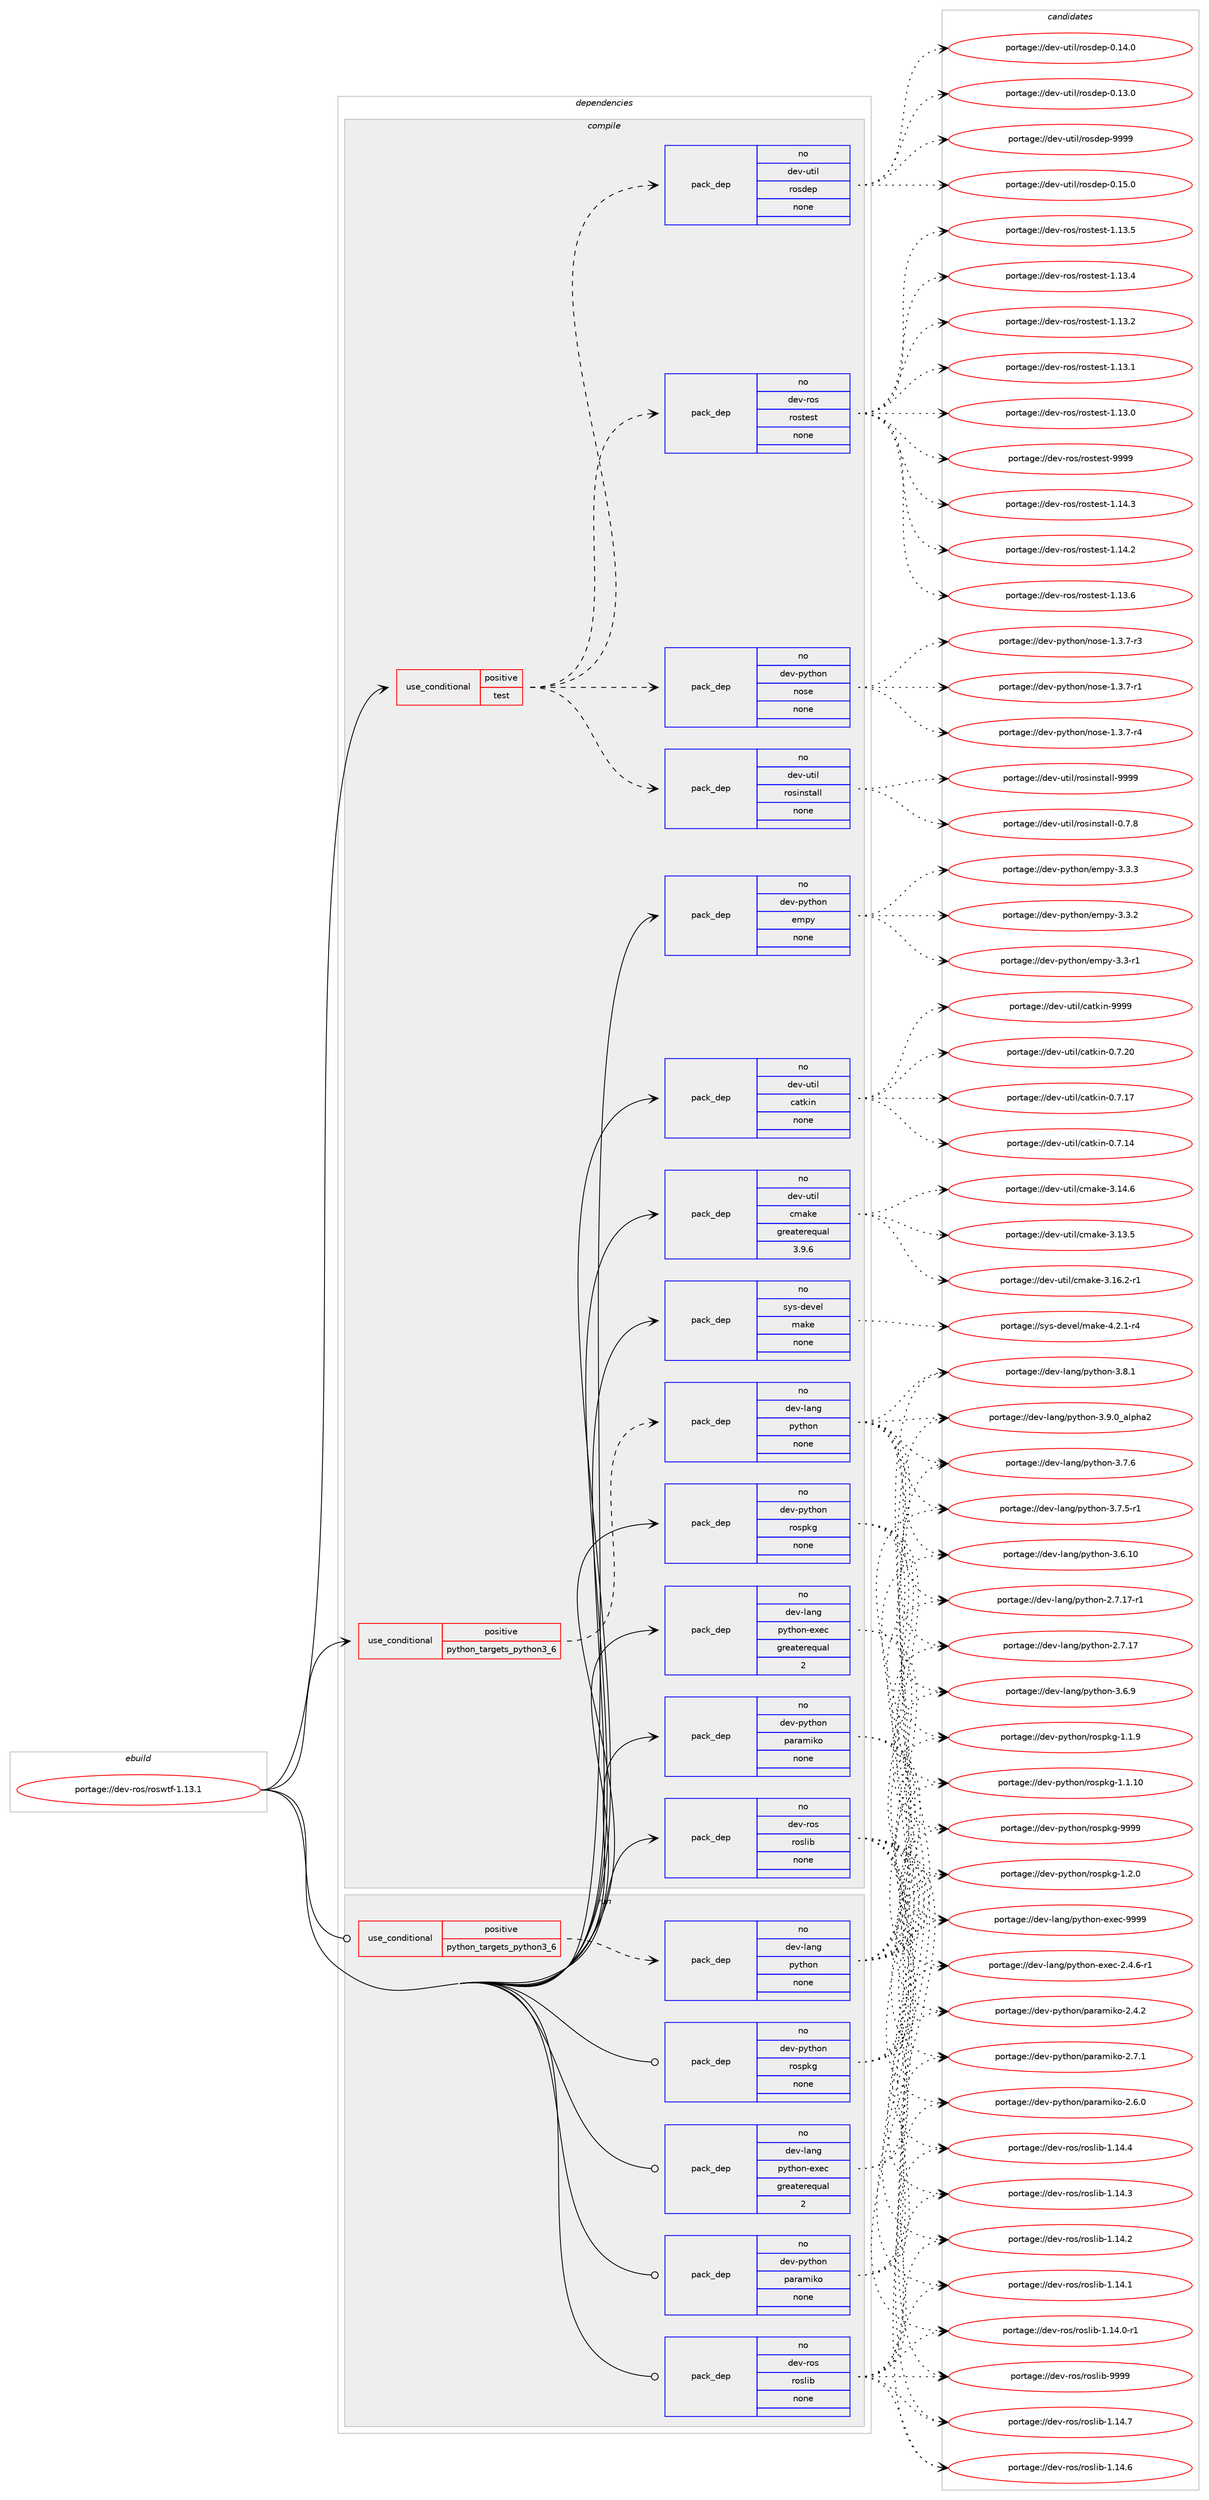 digraph prolog {

# *************
# Graph options
# *************

newrank=true;
concentrate=true;
compound=true;
graph [rankdir=LR,fontname=Helvetica,fontsize=10,ranksep=1.5];#, ranksep=2.5, nodesep=0.2];
edge  [arrowhead=vee];
node  [fontname=Helvetica,fontsize=10];

# **********
# The ebuild
# **********

subgraph cluster_leftcol {
color=gray;
rank=same;
label=<<i>ebuild</i>>;
id [label="portage://dev-ros/roswtf-1.13.1", color=red, width=4, href="../dev-ros/roswtf-1.13.1.svg"];
}

# ****************
# The dependencies
# ****************

subgraph cluster_midcol {
color=gray;
label=<<i>dependencies</i>>;
subgraph cluster_compile {
fillcolor="#eeeeee";
style=filled;
label=<<i>compile</i>>;
subgraph cond97209 {
dependency383882 [label=<<TABLE BORDER="0" CELLBORDER="1" CELLSPACING="0" CELLPADDING="4"><TR><TD ROWSPAN="3" CELLPADDING="10">use_conditional</TD></TR><TR><TD>positive</TD></TR><TR><TD>python_targets_python3_6</TD></TR></TABLE>>, shape=none, color=red];
subgraph pack281820 {
dependency383883 [label=<<TABLE BORDER="0" CELLBORDER="1" CELLSPACING="0" CELLPADDING="4" WIDTH="220"><TR><TD ROWSPAN="6" CELLPADDING="30">pack_dep</TD></TR><TR><TD WIDTH="110">no</TD></TR><TR><TD>dev-lang</TD></TR><TR><TD>python</TD></TR><TR><TD>none</TD></TR><TR><TD></TD></TR></TABLE>>, shape=none, color=blue];
}
dependency383882:e -> dependency383883:w [weight=20,style="dashed",arrowhead="vee"];
}
id:e -> dependency383882:w [weight=20,style="solid",arrowhead="vee"];
subgraph cond97210 {
dependency383884 [label=<<TABLE BORDER="0" CELLBORDER="1" CELLSPACING="0" CELLPADDING="4"><TR><TD ROWSPAN="3" CELLPADDING="10">use_conditional</TD></TR><TR><TD>positive</TD></TR><TR><TD>test</TD></TR></TABLE>>, shape=none, color=red];
subgraph pack281821 {
dependency383885 [label=<<TABLE BORDER="0" CELLBORDER="1" CELLSPACING="0" CELLPADDING="4" WIDTH="220"><TR><TD ROWSPAN="6" CELLPADDING="30">pack_dep</TD></TR><TR><TD WIDTH="110">no</TD></TR><TR><TD>dev-ros</TD></TR><TR><TD>rostest</TD></TR><TR><TD>none</TD></TR><TR><TD></TD></TR></TABLE>>, shape=none, color=blue];
}
dependency383884:e -> dependency383885:w [weight=20,style="dashed",arrowhead="vee"];
subgraph pack281822 {
dependency383886 [label=<<TABLE BORDER="0" CELLBORDER="1" CELLSPACING="0" CELLPADDING="4" WIDTH="220"><TR><TD ROWSPAN="6" CELLPADDING="30">pack_dep</TD></TR><TR><TD WIDTH="110">no</TD></TR><TR><TD>dev-util</TD></TR><TR><TD>rosdep</TD></TR><TR><TD>none</TD></TR><TR><TD></TD></TR></TABLE>>, shape=none, color=blue];
}
dependency383884:e -> dependency383886:w [weight=20,style="dashed",arrowhead="vee"];
subgraph pack281823 {
dependency383887 [label=<<TABLE BORDER="0" CELLBORDER="1" CELLSPACING="0" CELLPADDING="4" WIDTH="220"><TR><TD ROWSPAN="6" CELLPADDING="30">pack_dep</TD></TR><TR><TD WIDTH="110">no</TD></TR><TR><TD>dev-util</TD></TR><TR><TD>rosinstall</TD></TR><TR><TD>none</TD></TR><TR><TD></TD></TR></TABLE>>, shape=none, color=blue];
}
dependency383884:e -> dependency383887:w [weight=20,style="dashed",arrowhead="vee"];
subgraph pack281824 {
dependency383888 [label=<<TABLE BORDER="0" CELLBORDER="1" CELLSPACING="0" CELLPADDING="4" WIDTH="220"><TR><TD ROWSPAN="6" CELLPADDING="30">pack_dep</TD></TR><TR><TD WIDTH="110">no</TD></TR><TR><TD>dev-python</TD></TR><TR><TD>nose</TD></TR><TR><TD>none</TD></TR><TR><TD></TD></TR></TABLE>>, shape=none, color=blue];
}
dependency383884:e -> dependency383888:w [weight=20,style="dashed",arrowhead="vee"];
}
id:e -> dependency383884:w [weight=20,style="solid",arrowhead="vee"];
subgraph pack281825 {
dependency383889 [label=<<TABLE BORDER="0" CELLBORDER="1" CELLSPACING="0" CELLPADDING="4" WIDTH="220"><TR><TD ROWSPAN="6" CELLPADDING="30">pack_dep</TD></TR><TR><TD WIDTH="110">no</TD></TR><TR><TD>dev-lang</TD></TR><TR><TD>python-exec</TD></TR><TR><TD>greaterequal</TD></TR><TR><TD>2</TD></TR></TABLE>>, shape=none, color=blue];
}
id:e -> dependency383889:w [weight=20,style="solid",arrowhead="vee"];
subgraph pack281826 {
dependency383890 [label=<<TABLE BORDER="0" CELLBORDER="1" CELLSPACING="0" CELLPADDING="4" WIDTH="220"><TR><TD ROWSPAN="6" CELLPADDING="30">pack_dep</TD></TR><TR><TD WIDTH="110">no</TD></TR><TR><TD>dev-python</TD></TR><TR><TD>empy</TD></TR><TR><TD>none</TD></TR><TR><TD></TD></TR></TABLE>>, shape=none, color=blue];
}
id:e -> dependency383890:w [weight=20,style="solid",arrowhead="vee"];
subgraph pack281827 {
dependency383891 [label=<<TABLE BORDER="0" CELLBORDER="1" CELLSPACING="0" CELLPADDING="4" WIDTH="220"><TR><TD ROWSPAN="6" CELLPADDING="30">pack_dep</TD></TR><TR><TD WIDTH="110">no</TD></TR><TR><TD>dev-python</TD></TR><TR><TD>paramiko</TD></TR><TR><TD>none</TD></TR><TR><TD></TD></TR></TABLE>>, shape=none, color=blue];
}
id:e -> dependency383891:w [weight=20,style="solid",arrowhead="vee"];
subgraph pack281828 {
dependency383892 [label=<<TABLE BORDER="0" CELLBORDER="1" CELLSPACING="0" CELLPADDING="4" WIDTH="220"><TR><TD ROWSPAN="6" CELLPADDING="30">pack_dep</TD></TR><TR><TD WIDTH="110">no</TD></TR><TR><TD>dev-python</TD></TR><TR><TD>rospkg</TD></TR><TR><TD>none</TD></TR><TR><TD></TD></TR></TABLE>>, shape=none, color=blue];
}
id:e -> dependency383892:w [weight=20,style="solid",arrowhead="vee"];
subgraph pack281829 {
dependency383893 [label=<<TABLE BORDER="0" CELLBORDER="1" CELLSPACING="0" CELLPADDING="4" WIDTH="220"><TR><TD ROWSPAN="6" CELLPADDING="30">pack_dep</TD></TR><TR><TD WIDTH="110">no</TD></TR><TR><TD>dev-ros</TD></TR><TR><TD>roslib</TD></TR><TR><TD>none</TD></TR><TR><TD></TD></TR></TABLE>>, shape=none, color=blue];
}
id:e -> dependency383893:w [weight=20,style="solid",arrowhead="vee"];
subgraph pack281830 {
dependency383894 [label=<<TABLE BORDER="0" CELLBORDER="1" CELLSPACING="0" CELLPADDING="4" WIDTH="220"><TR><TD ROWSPAN="6" CELLPADDING="30">pack_dep</TD></TR><TR><TD WIDTH="110">no</TD></TR><TR><TD>dev-util</TD></TR><TR><TD>catkin</TD></TR><TR><TD>none</TD></TR><TR><TD></TD></TR></TABLE>>, shape=none, color=blue];
}
id:e -> dependency383894:w [weight=20,style="solid",arrowhead="vee"];
subgraph pack281831 {
dependency383895 [label=<<TABLE BORDER="0" CELLBORDER="1" CELLSPACING="0" CELLPADDING="4" WIDTH="220"><TR><TD ROWSPAN="6" CELLPADDING="30">pack_dep</TD></TR><TR><TD WIDTH="110">no</TD></TR><TR><TD>dev-util</TD></TR><TR><TD>cmake</TD></TR><TR><TD>greaterequal</TD></TR><TR><TD>3.9.6</TD></TR></TABLE>>, shape=none, color=blue];
}
id:e -> dependency383895:w [weight=20,style="solid",arrowhead="vee"];
subgraph pack281832 {
dependency383896 [label=<<TABLE BORDER="0" CELLBORDER="1" CELLSPACING="0" CELLPADDING="4" WIDTH="220"><TR><TD ROWSPAN="6" CELLPADDING="30">pack_dep</TD></TR><TR><TD WIDTH="110">no</TD></TR><TR><TD>sys-devel</TD></TR><TR><TD>make</TD></TR><TR><TD>none</TD></TR><TR><TD></TD></TR></TABLE>>, shape=none, color=blue];
}
id:e -> dependency383896:w [weight=20,style="solid",arrowhead="vee"];
}
subgraph cluster_compileandrun {
fillcolor="#eeeeee";
style=filled;
label=<<i>compile and run</i>>;
}
subgraph cluster_run {
fillcolor="#eeeeee";
style=filled;
label=<<i>run</i>>;
subgraph cond97211 {
dependency383897 [label=<<TABLE BORDER="0" CELLBORDER="1" CELLSPACING="0" CELLPADDING="4"><TR><TD ROWSPAN="3" CELLPADDING="10">use_conditional</TD></TR><TR><TD>positive</TD></TR><TR><TD>python_targets_python3_6</TD></TR></TABLE>>, shape=none, color=red];
subgraph pack281833 {
dependency383898 [label=<<TABLE BORDER="0" CELLBORDER="1" CELLSPACING="0" CELLPADDING="4" WIDTH="220"><TR><TD ROWSPAN="6" CELLPADDING="30">pack_dep</TD></TR><TR><TD WIDTH="110">no</TD></TR><TR><TD>dev-lang</TD></TR><TR><TD>python</TD></TR><TR><TD>none</TD></TR><TR><TD></TD></TR></TABLE>>, shape=none, color=blue];
}
dependency383897:e -> dependency383898:w [weight=20,style="dashed",arrowhead="vee"];
}
id:e -> dependency383897:w [weight=20,style="solid",arrowhead="odot"];
subgraph pack281834 {
dependency383899 [label=<<TABLE BORDER="0" CELLBORDER="1" CELLSPACING="0" CELLPADDING="4" WIDTH="220"><TR><TD ROWSPAN="6" CELLPADDING="30">pack_dep</TD></TR><TR><TD WIDTH="110">no</TD></TR><TR><TD>dev-lang</TD></TR><TR><TD>python-exec</TD></TR><TR><TD>greaterequal</TD></TR><TR><TD>2</TD></TR></TABLE>>, shape=none, color=blue];
}
id:e -> dependency383899:w [weight=20,style="solid",arrowhead="odot"];
subgraph pack281835 {
dependency383900 [label=<<TABLE BORDER="0" CELLBORDER="1" CELLSPACING="0" CELLPADDING="4" WIDTH="220"><TR><TD ROWSPAN="6" CELLPADDING="30">pack_dep</TD></TR><TR><TD WIDTH="110">no</TD></TR><TR><TD>dev-python</TD></TR><TR><TD>paramiko</TD></TR><TR><TD>none</TD></TR><TR><TD></TD></TR></TABLE>>, shape=none, color=blue];
}
id:e -> dependency383900:w [weight=20,style="solid",arrowhead="odot"];
subgraph pack281836 {
dependency383901 [label=<<TABLE BORDER="0" CELLBORDER="1" CELLSPACING="0" CELLPADDING="4" WIDTH="220"><TR><TD ROWSPAN="6" CELLPADDING="30">pack_dep</TD></TR><TR><TD WIDTH="110">no</TD></TR><TR><TD>dev-python</TD></TR><TR><TD>rospkg</TD></TR><TR><TD>none</TD></TR><TR><TD></TD></TR></TABLE>>, shape=none, color=blue];
}
id:e -> dependency383901:w [weight=20,style="solid",arrowhead="odot"];
subgraph pack281837 {
dependency383902 [label=<<TABLE BORDER="0" CELLBORDER="1" CELLSPACING="0" CELLPADDING="4" WIDTH="220"><TR><TD ROWSPAN="6" CELLPADDING="30">pack_dep</TD></TR><TR><TD WIDTH="110">no</TD></TR><TR><TD>dev-ros</TD></TR><TR><TD>roslib</TD></TR><TR><TD>none</TD></TR><TR><TD></TD></TR></TABLE>>, shape=none, color=blue];
}
id:e -> dependency383902:w [weight=20,style="solid",arrowhead="odot"];
}
}

# **************
# The candidates
# **************

subgraph cluster_choices {
rank=same;
color=gray;
label=<<i>candidates</i>>;

subgraph choice281820 {
color=black;
nodesep=1;
choice10010111845108971101034711212111610411111045514657464895971081121049750 [label="portage://dev-lang/python-3.9.0_alpha2", color=red, width=4,href="../dev-lang/python-3.9.0_alpha2.svg"];
choice100101118451089711010347112121116104111110455146564649 [label="portage://dev-lang/python-3.8.1", color=red, width=4,href="../dev-lang/python-3.8.1.svg"];
choice100101118451089711010347112121116104111110455146554654 [label="portage://dev-lang/python-3.7.6", color=red, width=4,href="../dev-lang/python-3.7.6.svg"];
choice1001011184510897110103471121211161041111104551465546534511449 [label="portage://dev-lang/python-3.7.5-r1", color=red, width=4,href="../dev-lang/python-3.7.5-r1.svg"];
choice100101118451089711010347112121116104111110455146544657 [label="portage://dev-lang/python-3.6.9", color=red, width=4,href="../dev-lang/python-3.6.9.svg"];
choice10010111845108971101034711212111610411111045514654464948 [label="portage://dev-lang/python-3.6.10", color=red, width=4,href="../dev-lang/python-3.6.10.svg"];
choice100101118451089711010347112121116104111110455046554649554511449 [label="portage://dev-lang/python-2.7.17-r1", color=red, width=4,href="../dev-lang/python-2.7.17-r1.svg"];
choice10010111845108971101034711212111610411111045504655464955 [label="portage://dev-lang/python-2.7.17", color=red, width=4,href="../dev-lang/python-2.7.17.svg"];
dependency383883:e -> choice10010111845108971101034711212111610411111045514657464895971081121049750:w [style=dotted,weight="100"];
dependency383883:e -> choice100101118451089711010347112121116104111110455146564649:w [style=dotted,weight="100"];
dependency383883:e -> choice100101118451089711010347112121116104111110455146554654:w [style=dotted,weight="100"];
dependency383883:e -> choice1001011184510897110103471121211161041111104551465546534511449:w [style=dotted,weight="100"];
dependency383883:e -> choice100101118451089711010347112121116104111110455146544657:w [style=dotted,weight="100"];
dependency383883:e -> choice10010111845108971101034711212111610411111045514654464948:w [style=dotted,weight="100"];
dependency383883:e -> choice100101118451089711010347112121116104111110455046554649554511449:w [style=dotted,weight="100"];
dependency383883:e -> choice10010111845108971101034711212111610411111045504655464955:w [style=dotted,weight="100"];
}
subgraph choice281821 {
color=black;
nodesep=1;
choice10010111845114111115471141111151161011151164557575757 [label="portage://dev-ros/rostest-9999", color=red, width=4,href="../dev-ros/rostest-9999.svg"];
choice100101118451141111154711411111511610111511645494649524651 [label="portage://dev-ros/rostest-1.14.3", color=red, width=4,href="../dev-ros/rostest-1.14.3.svg"];
choice100101118451141111154711411111511610111511645494649524650 [label="portage://dev-ros/rostest-1.14.2", color=red, width=4,href="../dev-ros/rostest-1.14.2.svg"];
choice100101118451141111154711411111511610111511645494649514654 [label="portage://dev-ros/rostest-1.13.6", color=red, width=4,href="../dev-ros/rostest-1.13.6.svg"];
choice100101118451141111154711411111511610111511645494649514653 [label="portage://dev-ros/rostest-1.13.5", color=red, width=4,href="../dev-ros/rostest-1.13.5.svg"];
choice100101118451141111154711411111511610111511645494649514652 [label="portage://dev-ros/rostest-1.13.4", color=red, width=4,href="../dev-ros/rostest-1.13.4.svg"];
choice100101118451141111154711411111511610111511645494649514650 [label="portage://dev-ros/rostest-1.13.2", color=red, width=4,href="../dev-ros/rostest-1.13.2.svg"];
choice100101118451141111154711411111511610111511645494649514649 [label="portage://dev-ros/rostest-1.13.1", color=red, width=4,href="../dev-ros/rostest-1.13.1.svg"];
choice100101118451141111154711411111511610111511645494649514648 [label="portage://dev-ros/rostest-1.13.0", color=red, width=4,href="../dev-ros/rostest-1.13.0.svg"];
dependency383885:e -> choice10010111845114111115471141111151161011151164557575757:w [style=dotted,weight="100"];
dependency383885:e -> choice100101118451141111154711411111511610111511645494649524651:w [style=dotted,weight="100"];
dependency383885:e -> choice100101118451141111154711411111511610111511645494649524650:w [style=dotted,weight="100"];
dependency383885:e -> choice100101118451141111154711411111511610111511645494649514654:w [style=dotted,weight="100"];
dependency383885:e -> choice100101118451141111154711411111511610111511645494649514653:w [style=dotted,weight="100"];
dependency383885:e -> choice100101118451141111154711411111511610111511645494649514652:w [style=dotted,weight="100"];
dependency383885:e -> choice100101118451141111154711411111511610111511645494649514650:w [style=dotted,weight="100"];
dependency383885:e -> choice100101118451141111154711411111511610111511645494649514649:w [style=dotted,weight="100"];
dependency383885:e -> choice100101118451141111154711411111511610111511645494649514648:w [style=dotted,weight="100"];
}
subgraph choice281822 {
color=black;
nodesep=1;
choice10010111845117116105108471141111151001011124557575757 [label="portage://dev-util/rosdep-9999", color=red, width=4,href="../dev-util/rosdep-9999.svg"];
choice100101118451171161051084711411111510010111245484649534648 [label="portage://dev-util/rosdep-0.15.0", color=red, width=4,href="../dev-util/rosdep-0.15.0.svg"];
choice100101118451171161051084711411111510010111245484649524648 [label="portage://dev-util/rosdep-0.14.0", color=red, width=4,href="../dev-util/rosdep-0.14.0.svg"];
choice100101118451171161051084711411111510010111245484649514648 [label="portage://dev-util/rosdep-0.13.0", color=red, width=4,href="../dev-util/rosdep-0.13.0.svg"];
dependency383886:e -> choice10010111845117116105108471141111151001011124557575757:w [style=dotted,weight="100"];
dependency383886:e -> choice100101118451171161051084711411111510010111245484649534648:w [style=dotted,weight="100"];
dependency383886:e -> choice100101118451171161051084711411111510010111245484649524648:w [style=dotted,weight="100"];
dependency383886:e -> choice100101118451171161051084711411111510010111245484649514648:w [style=dotted,weight="100"];
}
subgraph choice281823 {
color=black;
nodesep=1;
choice1001011184511711610510847114111115105110115116971081084557575757 [label="portage://dev-util/rosinstall-9999", color=red, width=4,href="../dev-util/rosinstall-9999.svg"];
choice100101118451171161051084711411111510511011511697108108454846554656 [label="portage://dev-util/rosinstall-0.7.8", color=red, width=4,href="../dev-util/rosinstall-0.7.8.svg"];
dependency383887:e -> choice1001011184511711610510847114111115105110115116971081084557575757:w [style=dotted,weight="100"];
dependency383887:e -> choice100101118451171161051084711411111510511011511697108108454846554656:w [style=dotted,weight="100"];
}
subgraph choice281824 {
color=black;
nodesep=1;
choice10010111845112121116104111110471101111151014549465146554511452 [label="portage://dev-python/nose-1.3.7-r4", color=red, width=4,href="../dev-python/nose-1.3.7-r4.svg"];
choice10010111845112121116104111110471101111151014549465146554511451 [label="portage://dev-python/nose-1.3.7-r3", color=red, width=4,href="../dev-python/nose-1.3.7-r3.svg"];
choice10010111845112121116104111110471101111151014549465146554511449 [label="portage://dev-python/nose-1.3.7-r1", color=red, width=4,href="../dev-python/nose-1.3.7-r1.svg"];
dependency383888:e -> choice10010111845112121116104111110471101111151014549465146554511452:w [style=dotted,weight="100"];
dependency383888:e -> choice10010111845112121116104111110471101111151014549465146554511451:w [style=dotted,weight="100"];
dependency383888:e -> choice10010111845112121116104111110471101111151014549465146554511449:w [style=dotted,weight="100"];
}
subgraph choice281825 {
color=black;
nodesep=1;
choice10010111845108971101034711212111610411111045101120101994557575757 [label="portage://dev-lang/python-exec-9999", color=red, width=4,href="../dev-lang/python-exec-9999.svg"];
choice10010111845108971101034711212111610411111045101120101994550465246544511449 [label="portage://dev-lang/python-exec-2.4.6-r1", color=red, width=4,href="../dev-lang/python-exec-2.4.6-r1.svg"];
dependency383889:e -> choice10010111845108971101034711212111610411111045101120101994557575757:w [style=dotted,weight="100"];
dependency383889:e -> choice10010111845108971101034711212111610411111045101120101994550465246544511449:w [style=dotted,weight="100"];
}
subgraph choice281826 {
color=black;
nodesep=1;
choice1001011184511212111610411111047101109112121455146514651 [label="portage://dev-python/empy-3.3.3", color=red, width=4,href="../dev-python/empy-3.3.3.svg"];
choice1001011184511212111610411111047101109112121455146514650 [label="portage://dev-python/empy-3.3.2", color=red, width=4,href="../dev-python/empy-3.3.2.svg"];
choice1001011184511212111610411111047101109112121455146514511449 [label="portage://dev-python/empy-3.3-r1", color=red, width=4,href="../dev-python/empy-3.3-r1.svg"];
dependency383890:e -> choice1001011184511212111610411111047101109112121455146514651:w [style=dotted,weight="100"];
dependency383890:e -> choice1001011184511212111610411111047101109112121455146514650:w [style=dotted,weight="100"];
dependency383890:e -> choice1001011184511212111610411111047101109112121455146514511449:w [style=dotted,weight="100"];
}
subgraph choice281827 {
color=black;
nodesep=1;
choice10010111845112121116104111110471129711497109105107111455046554649 [label="portage://dev-python/paramiko-2.7.1", color=red, width=4,href="../dev-python/paramiko-2.7.1.svg"];
choice10010111845112121116104111110471129711497109105107111455046544648 [label="portage://dev-python/paramiko-2.6.0", color=red, width=4,href="../dev-python/paramiko-2.6.0.svg"];
choice10010111845112121116104111110471129711497109105107111455046524650 [label="portage://dev-python/paramiko-2.4.2", color=red, width=4,href="../dev-python/paramiko-2.4.2.svg"];
dependency383891:e -> choice10010111845112121116104111110471129711497109105107111455046554649:w [style=dotted,weight="100"];
dependency383891:e -> choice10010111845112121116104111110471129711497109105107111455046544648:w [style=dotted,weight="100"];
dependency383891:e -> choice10010111845112121116104111110471129711497109105107111455046524650:w [style=dotted,weight="100"];
}
subgraph choice281828 {
color=black;
nodesep=1;
choice10010111845112121116104111110471141111151121071034557575757 [label="portage://dev-python/rospkg-9999", color=red, width=4,href="../dev-python/rospkg-9999.svg"];
choice1001011184511212111610411111047114111115112107103454946504648 [label="portage://dev-python/rospkg-1.2.0", color=red, width=4,href="../dev-python/rospkg-1.2.0.svg"];
choice1001011184511212111610411111047114111115112107103454946494657 [label="portage://dev-python/rospkg-1.1.9", color=red, width=4,href="../dev-python/rospkg-1.1.9.svg"];
choice100101118451121211161041111104711411111511210710345494649464948 [label="portage://dev-python/rospkg-1.1.10", color=red, width=4,href="../dev-python/rospkg-1.1.10.svg"];
dependency383892:e -> choice10010111845112121116104111110471141111151121071034557575757:w [style=dotted,weight="100"];
dependency383892:e -> choice1001011184511212111610411111047114111115112107103454946504648:w [style=dotted,weight="100"];
dependency383892:e -> choice1001011184511212111610411111047114111115112107103454946494657:w [style=dotted,weight="100"];
dependency383892:e -> choice100101118451121211161041111104711411111511210710345494649464948:w [style=dotted,weight="100"];
}
subgraph choice281829 {
color=black;
nodesep=1;
choice1001011184511411111547114111115108105984557575757 [label="portage://dev-ros/roslib-9999", color=red, width=4,href="../dev-ros/roslib-9999.svg"];
choice10010111845114111115471141111151081059845494649524655 [label="portage://dev-ros/roslib-1.14.7", color=red, width=4,href="../dev-ros/roslib-1.14.7.svg"];
choice10010111845114111115471141111151081059845494649524654 [label="portage://dev-ros/roslib-1.14.6", color=red, width=4,href="../dev-ros/roslib-1.14.6.svg"];
choice10010111845114111115471141111151081059845494649524652 [label="portage://dev-ros/roslib-1.14.4", color=red, width=4,href="../dev-ros/roslib-1.14.4.svg"];
choice10010111845114111115471141111151081059845494649524651 [label="portage://dev-ros/roslib-1.14.3", color=red, width=4,href="../dev-ros/roslib-1.14.3.svg"];
choice10010111845114111115471141111151081059845494649524650 [label="portage://dev-ros/roslib-1.14.2", color=red, width=4,href="../dev-ros/roslib-1.14.2.svg"];
choice10010111845114111115471141111151081059845494649524649 [label="portage://dev-ros/roslib-1.14.1", color=red, width=4,href="../dev-ros/roslib-1.14.1.svg"];
choice100101118451141111154711411111510810598454946495246484511449 [label="portage://dev-ros/roslib-1.14.0-r1", color=red, width=4,href="../dev-ros/roslib-1.14.0-r1.svg"];
dependency383893:e -> choice1001011184511411111547114111115108105984557575757:w [style=dotted,weight="100"];
dependency383893:e -> choice10010111845114111115471141111151081059845494649524655:w [style=dotted,weight="100"];
dependency383893:e -> choice10010111845114111115471141111151081059845494649524654:w [style=dotted,weight="100"];
dependency383893:e -> choice10010111845114111115471141111151081059845494649524652:w [style=dotted,weight="100"];
dependency383893:e -> choice10010111845114111115471141111151081059845494649524651:w [style=dotted,weight="100"];
dependency383893:e -> choice10010111845114111115471141111151081059845494649524650:w [style=dotted,weight="100"];
dependency383893:e -> choice10010111845114111115471141111151081059845494649524649:w [style=dotted,weight="100"];
dependency383893:e -> choice100101118451141111154711411111510810598454946495246484511449:w [style=dotted,weight="100"];
}
subgraph choice281830 {
color=black;
nodesep=1;
choice100101118451171161051084799971161071051104557575757 [label="portage://dev-util/catkin-9999", color=red, width=4,href="../dev-util/catkin-9999.svg"];
choice1001011184511711610510847999711610710511045484655465048 [label="portage://dev-util/catkin-0.7.20", color=red, width=4,href="../dev-util/catkin-0.7.20.svg"];
choice1001011184511711610510847999711610710511045484655464955 [label="portage://dev-util/catkin-0.7.17", color=red, width=4,href="../dev-util/catkin-0.7.17.svg"];
choice1001011184511711610510847999711610710511045484655464952 [label="portage://dev-util/catkin-0.7.14", color=red, width=4,href="../dev-util/catkin-0.7.14.svg"];
dependency383894:e -> choice100101118451171161051084799971161071051104557575757:w [style=dotted,weight="100"];
dependency383894:e -> choice1001011184511711610510847999711610710511045484655465048:w [style=dotted,weight="100"];
dependency383894:e -> choice1001011184511711610510847999711610710511045484655464955:w [style=dotted,weight="100"];
dependency383894:e -> choice1001011184511711610510847999711610710511045484655464952:w [style=dotted,weight="100"];
}
subgraph choice281831 {
color=black;
nodesep=1;
choice10010111845117116105108479910997107101455146495446504511449 [label="portage://dev-util/cmake-3.16.2-r1", color=red, width=4,href="../dev-util/cmake-3.16.2-r1.svg"];
choice1001011184511711610510847991099710710145514649524654 [label="portage://dev-util/cmake-3.14.6", color=red, width=4,href="../dev-util/cmake-3.14.6.svg"];
choice1001011184511711610510847991099710710145514649514653 [label="portage://dev-util/cmake-3.13.5", color=red, width=4,href="../dev-util/cmake-3.13.5.svg"];
dependency383895:e -> choice10010111845117116105108479910997107101455146495446504511449:w [style=dotted,weight="100"];
dependency383895:e -> choice1001011184511711610510847991099710710145514649524654:w [style=dotted,weight="100"];
dependency383895:e -> choice1001011184511711610510847991099710710145514649514653:w [style=dotted,weight="100"];
}
subgraph choice281832 {
color=black;
nodesep=1;
choice1151211154510010111810110847109971071014552465046494511452 [label="portage://sys-devel/make-4.2.1-r4", color=red, width=4,href="../sys-devel/make-4.2.1-r4.svg"];
dependency383896:e -> choice1151211154510010111810110847109971071014552465046494511452:w [style=dotted,weight="100"];
}
subgraph choice281833 {
color=black;
nodesep=1;
choice10010111845108971101034711212111610411111045514657464895971081121049750 [label="portage://dev-lang/python-3.9.0_alpha2", color=red, width=4,href="../dev-lang/python-3.9.0_alpha2.svg"];
choice100101118451089711010347112121116104111110455146564649 [label="portage://dev-lang/python-3.8.1", color=red, width=4,href="../dev-lang/python-3.8.1.svg"];
choice100101118451089711010347112121116104111110455146554654 [label="portage://dev-lang/python-3.7.6", color=red, width=4,href="../dev-lang/python-3.7.6.svg"];
choice1001011184510897110103471121211161041111104551465546534511449 [label="portage://dev-lang/python-3.7.5-r1", color=red, width=4,href="../dev-lang/python-3.7.5-r1.svg"];
choice100101118451089711010347112121116104111110455146544657 [label="portage://dev-lang/python-3.6.9", color=red, width=4,href="../dev-lang/python-3.6.9.svg"];
choice10010111845108971101034711212111610411111045514654464948 [label="portage://dev-lang/python-3.6.10", color=red, width=4,href="../dev-lang/python-3.6.10.svg"];
choice100101118451089711010347112121116104111110455046554649554511449 [label="portage://dev-lang/python-2.7.17-r1", color=red, width=4,href="../dev-lang/python-2.7.17-r1.svg"];
choice10010111845108971101034711212111610411111045504655464955 [label="portage://dev-lang/python-2.7.17", color=red, width=4,href="../dev-lang/python-2.7.17.svg"];
dependency383898:e -> choice10010111845108971101034711212111610411111045514657464895971081121049750:w [style=dotted,weight="100"];
dependency383898:e -> choice100101118451089711010347112121116104111110455146564649:w [style=dotted,weight="100"];
dependency383898:e -> choice100101118451089711010347112121116104111110455146554654:w [style=dotted,weight="100"];
dependency383898:e -> choice1001011184510897110103471121211161041111104551465546534511449:w [style=dotted,weight="100"];
dependency383898:e -> choice100101118451089711010347112121116104111110455146544657:w [style=dotted,weight="100"];
dependency383898:e -> choice10010111845108971101034711212111610411111045514654464948:w [style=dotted,weight="100"];
dependency383898:e -> choice100101118451089711010347112121116104111110455046554649554511449:w [style=dotted,weight="100"];
dependency383898:e -> choice10010111845108971101034711212111610411111045504655464955:w [style=dotted,weight="100"];
}
subgraph choice281834 {
color=black;
nodesep=1;
choice10010111845108971101034711212111610411111045101120101994557575757 [label="portage://dev-lang/python-exec-9999", color=red, width=4,href="../dev-lang/python-exec-9999.svg"];
choice10010111845108971101034711212111610411111045101120101994550465246544511449 [label="portage://dev-lang/python-exec-2.4.6-r1", color=red, width=4,href="../dev-lang/python-exec-2.4.6-r1.svg"];
dependency383899:e -> choice10010111845108971101034711212111610411111045101120101994557575757:w [style=dotted,weight="100"];
dependency383899:e -> choice10010111845108971101034711212111610411111045101120101994550465246544511449:w [style=dotted,weight="100"];
}
subgraph choice281835 {
color=black;
nodesep=1;
choice10010111845112121116104111110471129711497109105107111455046554649 [label="portage://dev-python/paramiko-2.7.1", color=red, width=4,href="../dev-python/paramiko-2.7.1.svg"];
choice10010111845112121116104111110471129711497109105107111455046544648 [label="portage://dev-python/paramiko-2.6.0", color=red, width=4,href="../dev-python/paramiko-2.6.0.svg"];
choice10010111845112121116104111110471129711497109105107111455046524650 [label="portage://dev-python/paramiko-2.4.2", color=red, width=4,href="../dev-python/paramiko-2.4.2.svg"];
dependency383900:e -> choice10010111845112121116104111110471129711497109105107111455046554649:w [style=dotted,weight="100"];
dependency383900:e -> choice10010111845112121116104111110471129711497109105107111455046544648:w [style=dotted,weight="100"];
dependency383900:e -> choice10010111845112121116104111110471129711497109105107111455046524650:w [style=dotted,weight="100"];
}
subgraph choice281836 {
color=black;
nodesep=1;
choice10010111845112121116104111110471141111151121071034557575757 [label="portage://dev-python/rospkg-9999", color=red, width=4,href="../dev-python/rospkg-9999.svg"];
choice1001011184511212111610411111047114111115112107103454946504648 [label="portage://dev-python/rospkg-1.2.0", color=red, width=4,href="../dev-python/rospkg-1.2.0.svg"];
choice1001011184511212111610411111047114111115112107103454946494657 [label="portage://dev-python/rospkg-1.1.9", color=red, width=4,href="../dev-python/rospkg-1.1.9.svg"];
choice100101118451121211161041111104711411111511210710345494649464948 [label="portage://dev-python/rospkg-1.1.10", color=red, width=4,href="../dev-python/rospkg-1.1.10.svg"];
dependency383901:e -> choice10010111845112121116104111110471141111151121071034557575757:w [style=dotted,weight="100"];
dependency383901:e -> choice1001011184511212111610411111047114111115112107103454946504648:w [style=dotted,weight="100"];
dependency383901:e -> choice1001011184511212111610411111047114111115112107103454946494657:w [style=dotted,weight="100"];
dependency383901:e -> choice100101118451121211161041111104711411111511210710345494649464948:w [style=dotted,weight="100"];
}
subgraph choice281837 {
color=black;
nodesep=1;
choice1001011184511411111547114111115108105984557575757 [label="portage://dev-ros/roslib-9999", color=red, width=4,href="../dev-ros/roslib-9999.svg"];
choice10010111845114111115471141111151081059845494649524655 [label="portage://dev-ros/roslib-1.14.7", color=red, width=4,href="../dev-ros/roslib-1.14.7.svg"];
choice10010111845114111115471141111151081059845494649524654 [label="portage://dev-ros/roslib-1.14.6", color=red, width=4,href="../dev-ros/roslib-1.14.6.svg"];
choice10010111845114111115471141111151081059845494649524652 [label="portage://dev-ros/roslib-1.14.4", color=red, width=4,href="../dev-ros/roslib-1.14.4.svg"];
choice10010111845114111115471141111151081059845494649524651 [label="portage://dev-ros/roslib-1.14.3", color=red, width=4,href="../dev-ros/roslib-1.14.3.svg"];
choice10010111845114111115471141111151081059845494649524650 [label="portage://dev-ros/roslib-1.14.2", color=red, width=4,href="../dev-ros/roslib-1.14.2.svg"];
choice10010111845114111115471141111151081059845494649524649 [label="portage://dev-ros/roslib-1.14.1", color=red, width=4,href="../dev-ros/roslib-1.14.1.svg"];
choice100101118451141111154711411111510810598454946495246484511449 [label="portage://dev-ros/roslib-1.14.0-r1", color=red, width=4,href="../dev-ros/roslib-1.14.0-r1.svg"];
dependency383902:e -> choice1001011184511411111547114111115108105984557575757:w [style=dotted,weight="100"];
dependency383902:e -> choice10010111845114111115471141111151081059845494649524655:w [style=dotted,weight="100"];
dependency383902:e -> choice10010111845114111115471141111151081059845494649524654:w [style=dotted,weight="100"];
dependency383902:e -> choice10010111845114111115471141111151081059845494649524652:w [style=dotted,weight="100"];
dependency383902:e -> choice10010111845114111115471141111151081059845494649524651:w [style=dotted,weight="100"];
dependency383902:e -> choice10010111845114111115471141111151081059845494649524650:w [style=dotted,weight="100"];
dependency383902:e -> choice10010111845114111115471141111151081059845494649524649:w [style=dotted,weight="100"];
dependency383902:e -> choice100101118451141111154711411111510810598454946495246484511449:w [style=dotted,weight="100"];
}
}

}
